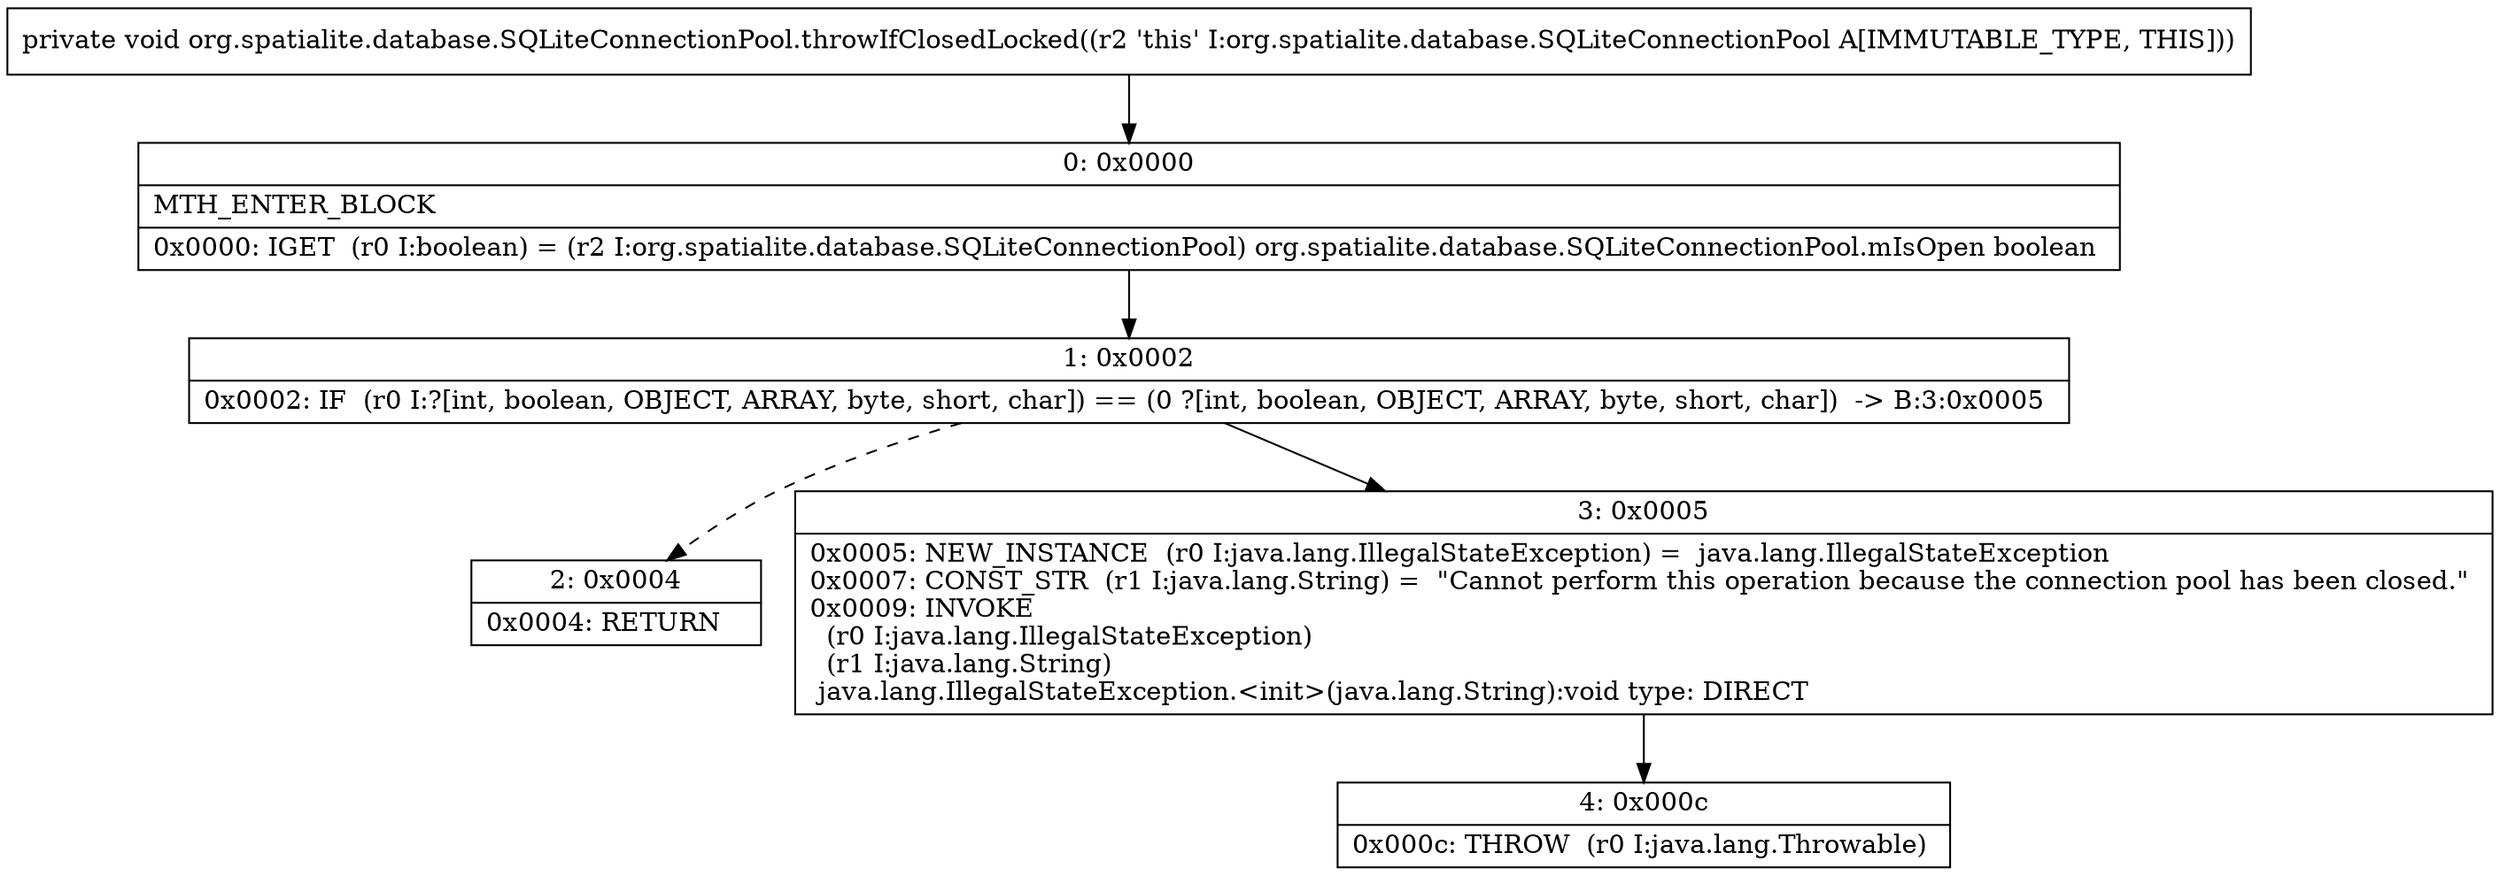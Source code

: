 digraph "CFG fororg.spatialite.database.SQLiteConnectionPool.throwIfClosedLocked()V" {
Node_0 [shape=record,label="{0\:\ 0x0000|MTH_ENTER_BLOCK\l|0x0000: IGET  (r0 I:boolean) = (r2 I:org.spatialite.database.SQLiteConnectionPool) org.spatialite.database.SQLiteConnectionPool.mIsOpen boolean \l}"];
Node_1 [shape=record,label="{1\:\ 0x0002|0x0002: IF  (r0 I:?[int, boolean, OBJECT, ARRAY, byte, short, char]) == (0 ?[int, boolean, OBJECT, ARRAY, byte, short, char])  \-\> B:3:0x0005 \l}"];
Node_2 [shape=record,label="{2\:\ 0x0004|0x0004: RETURN   \l}"];
Node_3 [shape=record,label="{3\:\ 0x0005|0x0005: NEW_INSTANCE  (r0 I:java.lang.IllegalStateException) =  java.lang.IllegalStateException \l0x0007: CONST_STR  (r1 I:java.lang.String) =  \"Cannot perform this operation because the connection pool has been closed.\" \l0x0009: INVOKE  \l  (r0 I:java.lang.IllegalStateException)\l  (r1 I:java.lang.String)\l java.lang.IllegalStateException.\<init\>(java.lang.String):void type: DIRECT \l}"];
Node_4 [shape=record,label="{4\:\ 0x000c|0x000c: THROW  (r0 I:java.lang.Throwable) \l}"];
MethodNode[shape=record,label="{private void org.spatialite.database.SQLiteConnectionPool.throwIfClosedLocked((r2 'this' I:org.spatialite.database.SQLiteConnectionPool A[IMMUTABLE_TYPE, THIS])) }"];
MethodNode -> Node_0;
Node_0 -> Node_1;
Node_1 -> Node_2[style=dashed];
Node_1 -> Node_3;
Node_3 -> Node_4;
}

